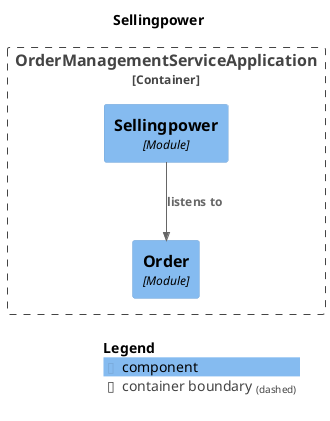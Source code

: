 @startuml
set separator none
title Sellingpower

top to bottom direction

!include <C4/C4>
!include <C4/C4_Context>
!include <C4/C4_Component>

Container_Boundary("OrderManagementServiceApplication.OrderManagementServiceApplication_boundary", "OrderManagementServiceApplication", $tags="") {
  Component(OrderManagementServiceApplication.OrderManagementServiceApplication.Sellingpower, "Sellingpower", $techn="Module", $descr="", $tags="", $link="")
  Component(OrderManagementServiceApplication.OrderManagementServiceApplication.Order, "Order", $techn="Module", $descr="", $tags="", $link="")
}

Rel(OrderManagementServiceApplication.OrderManagementServiceApplication.Sellingpower, OrderManagementServiceApplication.OrderManagementServiceApplication.Order, "listens to", $techn="", $tags="", $link="")

SHOW_LEGEND(true)
@enduml